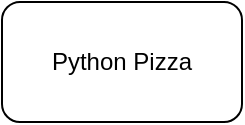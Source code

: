 <mxfile version="24.2.5" type="github">
  <diagram name="Page-1" id="0yI8AXB79rk7IQpK1Hu-">
    <mxGraphModel dx="1434" dy="760" grid="1" gridSize="10" guides="1" tooltips="1" connect="1" arrows="1" fold="1" page="1" pageScale="1" pageWidth="850" pageHeight="1100" math="0" shadow="0">
      <root>
        <mxCell id="0" />
        <mxCell id="1" parent="0" />
        <mxCell id="6BQyo0cdcipA3-XVCgDP-1" value="&lt;div&gt;Python Pizza&lt;/div&gt;" style="rounded=1;whiteSpace=wrap;html=1;" vertex="1" parent="1">
          <mxGeometry x="365" y="70" width="120" height="60" as="geometry" />
        </mxCell>
      </root>
    </mxGraphModel>
  </diagram>
</mxfile>
